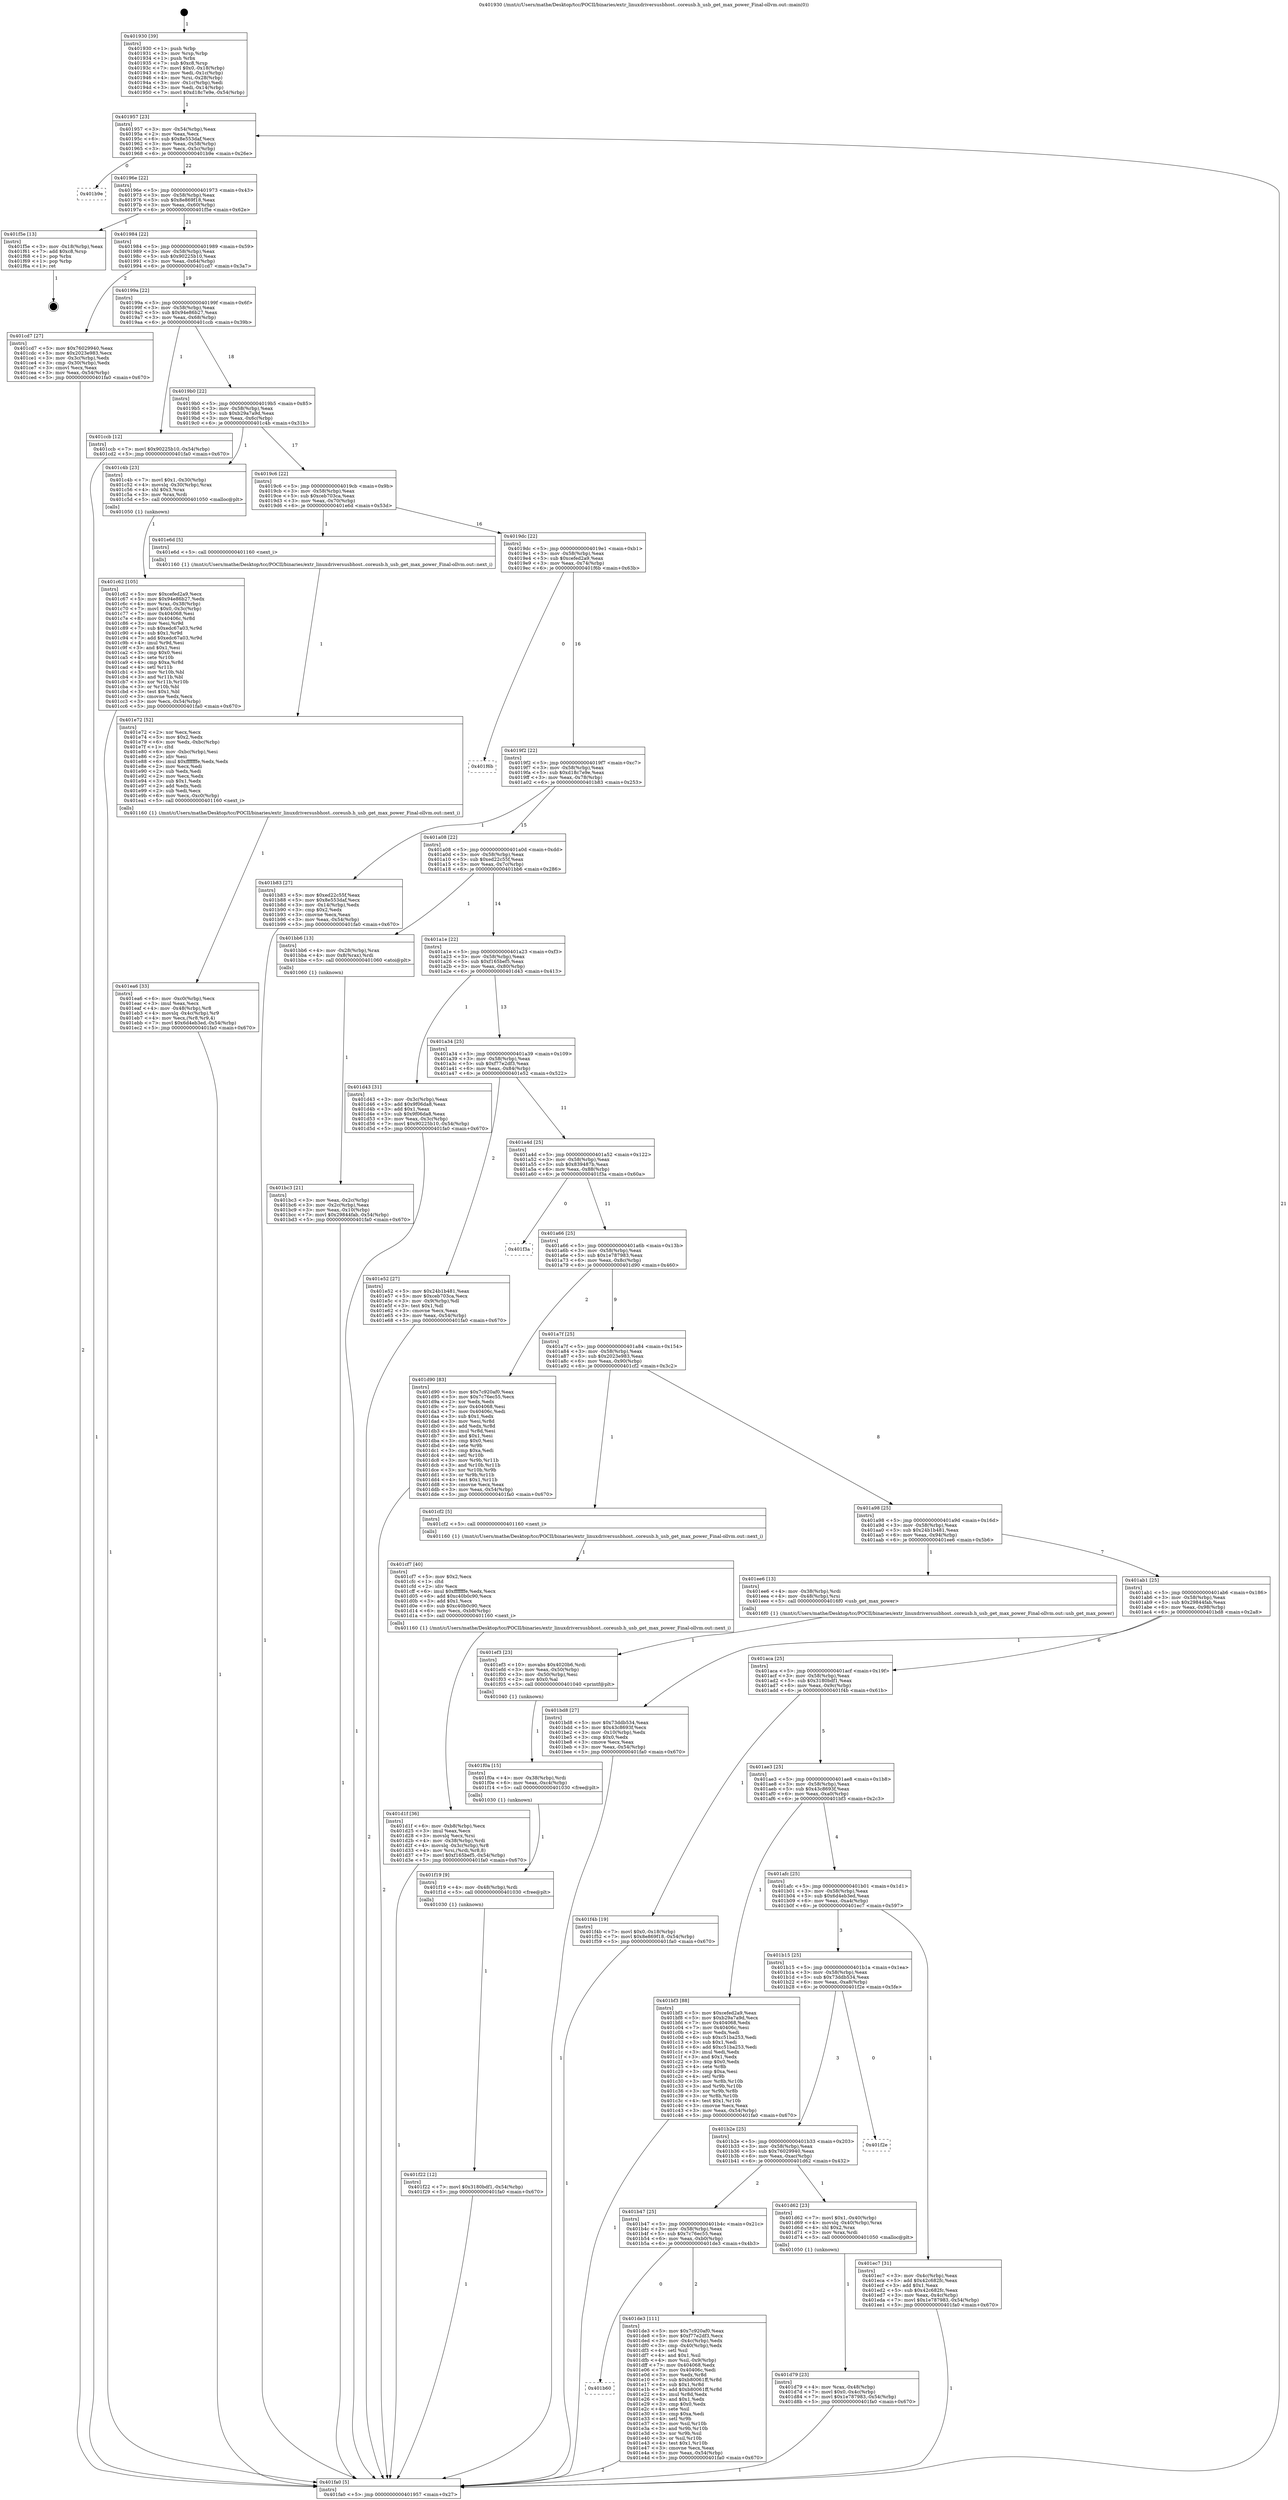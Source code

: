 digraph "0x401930" {
  label = "0x401930 (/mnt/c/Users/mathe/Desktop/tcc/POCII/binaries/extr_linuxdriversusbhost..coreusb.h_usb_get_max_power_Final-ollvm.out::main(0))"
  labelloc = "t"
  node[shape=record]

  Entry [label="",width=0.3,height=0.3,shape=circle,fillcolor=black,style=filled]
  "0x401957" [label="{
     0x401957 [23]\l
     | [instrs]\l
     &nbsp;&nbsp;0x401957 \<+3\>: mov -0x54(%rbp),%eax\l
     &nbsp;&nbsp;0x40195a \<+2\>: mov %eax,%ecx\l
     &nbsp;&nbsp;0x40195c \<+6\>: sub $0x8e553daf,%ecx\l
     &nbsp;&nbsp;0x401962 \<+3\>: mov %eax,-0x58(%rbp)\l
     &nbsp;&nbsp;0x401965 \<+3\>: mov %ecx,-0x5c(%rbp)\l
     &nbsp;&nbsp;0x401968 \<+6\>: je 0000000000401b9e \<main+0x26e\>\l
  }"]
  "0x401b9e" [label="{
     0x401b9e\l
  }", style=dashed]
  "0x40196e" [label="{
     0x40196e [22]\l
     | [instrs]\l
     &nbsp;&nbsp;0x40196e \<+5\>: jmp 0000000000401973 \<main+0x43\>\l
     &nbsp;&nbsp;0x401973 \<+3\>: mov -0x58(%rbp),%eax\l
     &nbsp;&nbsp;0x401976 \<+5\>: sub $0x8e869f18,%eax\l
     &nbsp;&nbsp;0x40197b \<+3\>: mov %eax,-0x60(%rbp)\l
     &nbsp;&nbsp;0x40197e \<+6\>: je 0000000000401f5e \<main+0x62e\>\l
  }"]
  Exit [label="",width=0.3,height=0.3,shape=circle,fillcolor=black,style=filled,peripheries=2]
  "0x401f5e" [label="{
     0x401f5e [13]\l
     | [instrs]\l
     &nbsp;&nbsp;0x401f5e \<+3\>: mov -0x18(%rbp),%eax\l
     &nbsp;&nbsp;0x401f61 \<+7\>: add $0xc8,%rsp\l
     &nbsp;&nbsp;0x401f68 \<+1\>: pop %rbx\l
     &nbsp;&nbsp;0x401f69 \<+1\>: pop %rbp\l
     &nbsp;&nbsp;0x401f6a \<+1\>: ret\l
  }"]
  "0x401984" [label="{
     0x401984 [22]\l
     | [instrs]\l
     &nbsp;&nbsp;0x401984 \<+5\>: jmp 0000000000401989 \<main+0x59\>\l
     &nbsp;&nbsp;0x401989 \<+3\>: mov -0x58(%rbp),%eax\l
     &nbsp;&nbsp;0x40198c \<+5\>: sub $0x90225b10,%eax\l
     &nbsp;&nbsp;0x401991 \<+3\>: mov %eax,-0x64(%rbp)\l
     &nbsp;&nbsp;0x401994 \<+6\>: je 0000000000401cd7 \<main+0x3a7\>\l
  }"]
  "0x401f22" [label="{
     0x401f22 [12]\l
     | [instrs]\l
     &nbsp;&nbsp;0x401f22 \<+7\>: movl $0x3180bdf1,-0x54(%rbp)\l
     &nbsp;&nbsp;0x401f29 \<+5\>: jmp 0000000000401fa0 \<main+0x670\>\l
  }"]
  "0x401cd7" [label="{
     0x401cd7 [27]\l
     | [instrs]\l
     &nbsp;&nbsp;0x401cd7 \<+5\>: mov $0x76029940,%eax\l
     &nbsp;&nbsp;0x401cdc \<+5\>: mov $0x2023e983,%ecx\l
     &nbsp;&nbsp;0x401ce1 \<+3\>: mov -0x3c(%rbp),%edx\l
     &nbsp;&nbsp;0x401ce4 \<+3\>: cmp -0x30(%rbp),%edx\l
     &nbsp;&nbsp;0x401ce7 \<+3\>: cmovl %ecx,%eax\l
     &nbsp;&nbsp;0x401cea \<+3\>: mov %eax,-0x54(%rbp)\l
     &nbsp;&nbsp;0x401ced \<+5\>: jmp 0000000000401fa0 \<main+0x670\>\l
  }"]
  "0x40199a" [label="{
     0x40199a [22]\l
     | [instrs]\l
     &nbsp;&nbsp;0x40199a \<+5\>: jmp 000000000040199f \<main+0x6f\>\l
     &nbsp;&nbsp;0x40199f \<+3\>: mov -0x58(%rbp),%eax\l
     &nbsp;&nbsp;0x4019a2 \<+5\>: sub $0x94e86b27,%eax\l
     &nbsp;&nbsp;0x4019a7 \<+3\>: mov %eax,-0x68(%rbp)\l
     &nbsp;&nbsp;0x4019aa \<+6\>: je 0000000000401ccb \<main+0x39b\>\l
  }"]
  "0x401f19" [label="{
     0x401f19 [9]\l
     | [instrs]\l
     &nbsp;&nbsp;0x401f19 \<+4\>: mov -0x48(%rbp),%rdi\l
     &nbsp;&nbsp;0x401f1d \<+5\>: call 0000000000401030 \<free@plt\>\l
     | [calls]\l
     &nbsp;&nbsp;0x401030 \{1\} (unknown)\l
  }"]
  "0x401ccb" [label="{
     0x401ccb [12]\l
     | [instrs]\l
     &nbsp;&nbsp;0x401ccb \<+7\>: movl $0x90225b10,-0x54(%rbp)\l
     &nbsp;&nbsp;0x401cd2 \<+5\>: jmp 0000000000401fa0 \<main+0x670\>\l
  }"]
  "0x4019b0" [label="{
     0x4019b0 [22]\l
     | [instrs]\l
     &nbsp;&nbsp;0x4019b0 \<+5\>: jmp 00000000004019b5 \<main+0x85\>\l
     &nbsp;&nbsp;0x4019b5 \<+3\>: mov -0x58(%rbp),%eax\l
     &nbsp;&nbsp;0x4019b8 \<+5\>: sub $0xb29a7a9d,%eax\l
     &nbsp;&nbsp;0x4019bd \<+3\>: mov %eax,-0x6c(%rbp)\l
     &nbsp;&nbsp;0x4019c0 \<+6\>: je 0000000000401c4b \<main+0x31b\>\l
  }"]
  "0x401f0a" [label="{
     0x401f0a [15]\l
     | [instrs]\l
     &nbsp;&nbsp;0x401f0a \<+4\>: mov -0x38(%rbp),%rdi\l
     &nbsp;&nbsp;0x401f0e \<+6\>: mov %eax,-0xc4(%rbp)\l
     &nbsp;&nbsp;0x401f14 \<+5\>: call 0000000000401030 \<free@plt\>\l
     | [calls]\l
     &nbsp;&nbsp;0x401030 \{1\} (unknown)\l
  }"]
  "0x401c4b" [label="{
     0x401c4b [23]\l
     | [instrs]\l
     &nbsp;&nbsp;0x401c4b \<+7\>: movl $0x1,-0x30(%rbp)\l
     &nbsp;&nbsp;0x401c52 \<+4\>: movslq -0x30(%rbp),%rax\l
     &nbsp;&nbsp;0x401c56 \<+4\>: shl $0x3,%rax\l
     &nbsp;&nbsp;0x401c5a \<+3\>: mov %rax,%rdi\l
     &nbsp;&nbsp;0x401c5d \<+5\>: call 0000000000401050 \<malloc@plt\>\l
     | [calls]\l
     &nbsp;&nbsp;0x401050 \{1\} (unknown)\l
  }"]
  "0x4019c6" [label="{
     0x4019c6 [22]\l
     | [instrs]\l
     &nbsp;&nbsp;0x4019c6 \<+5\>: jmp 00000000004019cb \<main+0x9b\>\l
     &nbsp;&nbsp;0x4019cb \<+3\>: mov -0x58(%rbp),%eax\l
     &nbsp;&nbsp;0x4019ce \<+5\>: sub $0xceb703ca,%eax\l
     &nbsp;&nbsp;0x4019d3 \<+3\>: mov %eax,-0x70(%rbp)\l
     &nbsp;&nbsp;0x4019d6 \<+6\>: je 0000000000401e6d \<main+0x53d\>\l
  }"]
  "0x401ef3" [label="{
     0x401ef3 [23]\l
     | [instrs]\l
     &nbsp;&nbsp;0x401ef3 \<+10\>: movabs $0x4020b6,%rdi\l
     &nbsp;&nbsp;0x401efd \<+3\>: mov %eax,-0x50(%rbp)\l
     &nbsp;&nbsp;0x401f00 \<+3\>: mov -0x50(%rbp),%esi\l
     &nbsp;&nbsp;0x401f03 \<+2\>: mov $0x0,%al\l
     &nbsp;&nbsp;0x401f05 \<+5\>: call 0000000000401040 \<printf@plt\>\l
     | [calls]\l
     &nbsp;&nbsp;0x401040 \{1\} (unknown)\l
  }"]
  "0x401e6d" [label="{
     0x401e6d [5]\l
     | [instrs]\l
     &nbsp;&nbsp;0x401e6d \<+5\>: call 0000000000401160 \<next_i\>\l
     | [calls]\l
     &nbsp;&nbsp;0x401160 \{1\} (/mnt/c/Users/mathe/Desktop/tcc/POCII/binaries/extr_linuxdriversusbhost..coreusb.h_usb_get_max_power_Final-ollvm.out::next_i)\l
  }"]
  "0x4019dc" [label="{
     0x4019dc [22]\l
     | [instrs]\l
     &nbsp;&nbsp;0x4019dc \<+5\>: jmp 00000000004019e1 \<main+0xb1\>\l
     &nbsp;&nbsp;0x4019e1 \<+3\>: mov -0x58(%rbp),%eax\l
     &nbsp;&nbsp;0x4019e4 \<+5\>: sub $0xcefed2a9,%eax\l
     &nbsp;&nbsp;0x4019e9 \<+3\>: mov %eax,-0x74(%rbp)\l
     &nbsp;&nbsp;0x4019ec \<+6\>: je 0000000000401f6b \<main+0x63b\>\l
  }"]
  "0x401ea6" [label="{
     0x401ea6 [33]\l
     | [instrs]\l
     &nbsp;&nbsp;0x401ea6 \<+6\>: mov -0xc0(%rbp),%ecx\l
     &nbsp;&nbsp;0x401eac \<+3\>: imul %eax,%ecx\l
     &nbsp;&nbsp;0x401eaf \<+4\>: mov -0x48(%rbp),%r8\l
     &nbsp;&nbsp;0x401eb3 \<+4\>: movslq -0x4c(%rbp),%r9\l
     &nbsp;&nbsp;0x401eb7 \<+4\>: mov %ecx,(%r8,%r9,4)\l
     &nbsp;&nbsp;0x401ebb \<+7\>: movl $0x6d4eb3ed,-0x54(%rbp)\l
     &nbsp;&nbsp;0x401ec2 \<+5\>: jmp 0000000000401fa0 \<main+0x670\>\l
  }"]
  "0x401f6b" [label="{
     0x401f6b\l
  }", style=dashed]
  "0x4019f2" [label="{
     0x4019f2 [22]\l
     | [instrs]\l
     &nbsp;&nbsp;0x4019f2 \<+5\>: jmp 00000000004019f7 \<main+0xc7\>\l
     &nbsp;&nbsp;0x4019f7 \<+3\>: mov -0x58(%rbp),%eax\l
     &nbsp;&nbsp;0x4019fa \<+5\>: sub $0xd18c7e9e,%eax\l
     &nbsp;&nbsp;0x4019ff \<+3\>: mov %eax,-0x78(%rbp)\l
     &nbsp;&nbsp;0x401a02 \<+6\>: je 0000000000401b83 \<main+0x253\>\l
  }"]
  "0x401e72" [label="{
     0x401e72 [52]\l
     | [instrs]\l
     &nbsp;&nbsp;0x401e72 \<+2\>: xor %ecx,%ecx\l
     &nbsp;&nbsp;0x401e74 \<+5\>: mov $0x2,%edx\l
     &nbsp;&nbsp;0x401e79 \<+6\>: mov %edx,-0xbc(%rbp)\l
     &nbsp;&nbsp;0x401e7f \<+1\>: cltd\l
     &nbsp;&nbsp;0x401e80 \<+6\>: mov -0xbc(%rbp),%esi\l
     &nbsp;&nbsp;0x401e86 \<+2\>: idiv %esi\l
     &nbsp;&nbsp;0x401e88 \<+6\>: imul $0xfffffffe,%edx,%edx\l
     &nbsp;&nbsp;0x401e8e \<+2\>: mov %ecx,%edi\l
     &nbsp;&nbsp;0x401e90 \<+2\>: sub %edx,%edi\l
     &nbsp;&nbsp;0x401e92 \<+2\>: mov %ecx,%edx\l
     &nbsp;&nbsp;0x401e94 \<+3\>: sub $0x1,%edx\l
     &nbsp;&nbsp;0x401e97 \<+2\>: add %edx,%edi\l
     &nbsp;&nbsp;0x401e99 \<+2\>: sub %edi,%ecx\l
     &nbsp;&nbsp;0x401e9b \<+6\>: mov %ecx,-0xc0(%rbp)\l
     &nbsp;&nbsp;0x401ea1 \<+5\>: call 0000000000401160 \<next_i\>\l
     | [calls]\l
     &nbsp;&nbsp;0x401160 \{1\} (/mnt/c/Users/mathe/Desktop/tcc/POCII/binaries/extr_linuxdriversusbhost..coreusb.h_usb_get_max_power_Final-ollvm.out::next_i)\l
  }"]
  "0x401b83" [label="{
     0x401b83 [27]\l
     | [instrs]\l
     &nbsp;&nbsp;0x401b83 \<+5\>: mov $0xed22c55f,%eax\l
     &nbsp;&nbsp;0x401b88 \<+5\>: mov $0x8e553daf,%ecx\l
     &nbsp;&nbsp;0x401b8d \<+3\>: mov -0x14(%rbp),%edx\l
     &nbsp;&nbsp;0x401b90 \<+3\>: cmp $0x2,%edx\l
     &nbsp;&nbsp;0x401b93 \<+3\>: cmovne %ecx,%eax\l
     &nbsp;&nbsp;0x401b96 \<+3\>: mov %eax,-0x54(%rbp)\l
     &nbsp;&nbsp;0x401b99 \<+5\>: jmp 0000000000401fa0 \<main+0x670\>\l
  }"]
  "0x401a08" [label="{
     0x401a08 [22]\l
     | [instrs]\l
     &nbsp;&nbsp;0x401a08 \<+5\>: jmp 0000000000401a0d \<main+0xdd\>\l
     &nbsp;&nbsp;0x401a0d \<+3\>: mov -0x58(%rbp),%eax\l
     &nbsp;&nbsp;0x401a10 \<+5\>: sub $0xed22c55f,%eax\l
     &nbsp;&nbsp;0x401a15 \<+3\>: mov %eax,-0x7c(%rbp)\l
     &nbsp;&nbsp;0x401a18 \<+6\>: je 0000000000401bb6 \<main+0x286\>\l
  }"]
  "0x401fa0" [label="{
     0x401fa0 [5]\l
     | [instrs]\l
     &nbsp;&nbsp;0x401fa0 \<+5\>: jmp 0000000000401957 \<main+0x27\>\l
  }"]
  "0x401930" [label="{
     0x401930 [39]\l
     | [instrs]\l
     &nbsp;&nbsp;0x401930 \<+1\>: push %rbp\l
     &nbsp;&nbsp;0x401931 \<+3\>: mov %rsp,%rbp\l
     &nbsp;&nbsp;0x401934 \<+1\>: push %rbx\l
     &nbsp;&nbsp;0x401935 \<+7\>: sub $0xc8,%rsp\l
     &nbsp;&nbsp;0x40193c \<+7\>: movl $0x0,-0x18(%rbp)\l
     &nbsp;&nbsp;0x401943 \<+3\>: mov %edi,-0x1c(%rbp)\l
     &nbsp;&nbsp;0x401946 \<+4\>: mov %rsi,-0x28(%rbp)\l
     &nbsp;&nbsp;0x40194a \<+3\>: mov -0x1c(%rbp),%edi\l
     &nbsp;&nbsp;0x40194d \<+3\>: mov %edi,-0x14(%rbp)\l
     &nbsp;&nbsp;0x401950 \<+7\>: movl $0xd18c7e9e,-0x54(%rbp)\l
  }"]
  "0x401b60" [label="{
     0x401b60\l
  }", style=dashed]
  "0x401bb6" [label="{
     0x401bb6 [13]\l
     | [instrs]\l
     &nbsp;&nbsp;0x401bb6 \<+4\>: mov -0x28(%rbp),%rax\l
     &nbsp;&nbsp;0x401bba \<+4\>: mov 0x8(%rax),%rdi\l
     &nbsp;&nbsp;0x401bbe \<+5\>: call 0000000000401060 \<atoi@plt\>\l
     | [calls]\l
     &nbsp;&nbsp;0x401060 \{1\} (unknown)\l
  }"]
  "0x401a1e" [label="{
     0x401a1e [22]\l
     | [instrs]\l
     &nbsp;&nbsp;0x401a1e \<+5\>: jmp 0000000000401a23 \<main+0xf3\>\l
     &nbsp;&nbsp;0x401a23 \<+3\>: mov -0x58(%rbp),%eax\l
     &nbsp;&nbsp;0x401a26 \<+5\>: sub $0xf165bef5,%eax\l
     &nbsp;&nbsp;0x401a2b \<+3\>: mov %eax,-0x80(%rbp)\l
     &nbsp;&nbsp;0x401a2e \<+6\>: je 0000000000401d43 \<main+0x413\>\l
  }"]
  "0x401bc3" [label="{
     0x401bc3 [21]\l
     | [instrs]\l
     &nbsp;&nbsp;0x401bc3 \<+3\>: mov %eax,-0x2c(%rbp)\l
     &nbsp;&nbsp;0x401bc6 \<+3\>: mov -0x2c(%rbp),%eax\l
     &nbsp;&nbsp;0x401bc9 \<+3\>: mov %eax,-0x10(%rbp)\l
     &nbsp;&nbsp;0x401bcc \<+7\>: movl $0x29844fab,-0x54(%rbp)\l
     &nbsp;&nbsp;0x401bd3 \<+5\>: jmp 0000000000401fa0 \<main+0x670\>\l
  }"]
  "0x401de3" [label="{
     0x401de3 [111]\l
     | [instrs]\l
     &nbsp;&nbsp;0x401de3 \<+5\>: mov $0x7c920af0,%eax\l
     &nbsp;&nbsp;0x401de8 \<+5\>: mov $0xf77e2df3,%ecx\l
     &nbsp;&nbsp;0x401ded \<+3\>: mov -0x4c(%rbp),%edx\l
     &nbsp;&nbsp;0x401df0 \<+3\>: cmp -0x40(%rbp),%edx\l
     &nbsp;&nbsp;0x401df3 \<+4\>: setl %sil\l
     &nbsp;&nbsp;0x401df7 \<+4\>: and $0x1,%sil\l
     &nbsp;&nbsp;0x401dfb \<+4\>: mov %sil,-0x9(%rbp)\l
     &nbsp;&nbsp;0x401dff \<+7\>: mov 0x404068,%edx\l
     &nbsp;&nbsp;0x401e06 \<+7\>: mov 0x40406c,%edi\l
     &nbsp;&nbsp;0x401e0d \<+3\>: mov %edx,%r8d\l
     &nbsp;&nbsp;0x401e10 \<+7\>: sub $0xb80061ff,%r8d\l
     &nbsp;&nbsp;0x401e17 \<+4\>: sub $0x1,%r8d\l
     &nbsp;&nbsp;0x401e1b \<+7\>: add $0xb80061ff,%r8d\l
     &nbsp;&nbsp;0x401e22 \<+4\>: imul %r8d,%edx\l
     &nbsp;&nbsp;0x401e26 \<+3\>: and $0x1,%edx\l
     &nbsp;&nbsp;0x401e29 \<+3\>: cmp $0x0,%edx\l
     &nbsp;&nbsp;0x401e2c \<+4\>: sete %sil\l
     &nbsp;&nbsp;0x401e30 \<+3\>: cmp $0xa,%edi\l
     &nbsp;&nbsp;0x401e33 \<+4\>: setl %r9b\l
     &nbsp;&nbsp;0x401e37 \<+3\>: mov %sil,%r10b\l
     &nbsp;&nbsp;0x401e3a \<+3\>: and %r9b,%r10b\l
     &nbsp;&nbsp;0x401e3d \<+3\>: xor %r9b,%sil\l
     &nbsp;&nbsp;0x401e40 \<+3\>: or %sil,%r10b\l
     &nbsp;&nbsp;0x401e43 \<+4\>: test $0x1,%r10b\l
     &nbsp;&nbsp;0x401e47 \<+3\>: cmovne %ecx,%eax\l
     &nbsp;&nbsp;0x401e4a \<+3\>: mov %eax,-0x54(%rbp)\l
     &nbsp;&nbsp;0x401e4d \<+5\>: jmp 0000000000401fa0 \<main+0x670\>\l
  }"]
  "0x401d43" [label="{
     0x401d43 [31]\l
     | [instrs]\l
     &nbsp;&nbsp;0x401d43 \<+3\>: mov -0x3c(%rbp),%eax\l
     &nbsp;&nbsp;0x401d46 \<+5\>: add $0x9f06da8,%eax\l
     &nbsp;&nbsp;0x401d4b \<+3\>: add $0x1,%eax\l
     &nbsp;&nbsp;0x401d4e \<+5\>: sub $0x9f06da8,%eax\l
     &nbsp;&nbsp;0x401d53 \<+3\>: mov %eax,-0x3c(%rbp)\l
     &nbsp;&nbsp;0x401d56 \<+7\>: movl $0x90225b10,-0x54(%rbp)\l
     &nbsp;&nbsp;0x401d5d \<+5\>: jmp 0000000000401fa0 \<main+0x670\>\l
  }"]
  "0x401a34" [label="{
     0x401a34 [25]\l
     | [instrs]\l
     &nbsp;&nbsp;0x401a34 \<+5\>: jmp 0000000000401a39 \<main+0x109\>\l
     &nbsp;&nbsp;0x401a39 \<+3\>: mov -0x58(%rbp),%eax\l
     &nbsp;&nbsp;0x401a3c \<+5\>: sub $0xf77e2df3,%eax\l
     &nbsp;&nbsp;0x401a41 \<+6\>: mov %eax,-0x84(%rbp)\l
     &nbsp;&nbsp;0x401a47 \<+6\>: je 0000000000401e52 \<main+0x522\>\l
  }"]
  "0x401d79" [label="{
     0x401d79 [23]\l
     | [instrs]\l
     &nbsp;&nbsp;0x401d79 \<+4\>: mov %rax,-0x48(%rbp)\l
     &nbsp;&nbsp;0x401d7d \<+7\>: movl $0x0,-0x4c(%rbp)\l
     &nbsp;&nbsp;0x401d84 \<+7\>: movl $0x1e787983,-0x54(%rbp)\l
     &nbsp;&nbsp;0x401d8b \<+5\>: jmp 0000000000401fa0 \<main+0x670\>\l
  }"]
  "0x401e52" [label="{
     0x401e52 [27]\l
     | [instrs]\l
     &nbsp;&nbsp;0x401e52 \<+5\>: mov $0x24b1b481,%eax\l
     &nbsp;&nbsp;0x401e57 \<+5\>: mov $0xceb703ca,%ecx\l
     &nbsp;&nbsp;0x401e5c \<+3\>: mov -0x9(%rbp),%dl\l
     &nbsp;&nbsp;0x401e5f \<+3\>: test $0x1,%dl\l
     &nbsp;&nbsp;0x401e62 \<+3\>: cmovne %ecx,%eax\l
     &nbsp;&nbsp;0x401e65 \<+3\>: mov %eax,-0x54(%rbp)\l
     &nbsp;&nbsp;0x401e68 \<+5\>: jmp 0000000000401fa0 \<main+0x670\>\l
  }"]
  "0x401a4d" [label="{
     0x401a4d [25]\l
     | [instrs]\l
     &nbsp;&nbsp;0x401a4d \<+5\>: jmp 0000000000401a52 \<main+0x122\>\l
     &nbsp;&nbsp;0x401a52 \<+3\>: mov -0x58(%rbp),%eax\l
     &nbsp;&nbsp;0x401a55 \<+5\>: sub $0x839487b,%eax\l
     &nbsp;&nbsp;0x401a5a \<+6\>: mov %eax,-0x88(%rbp)\l
     &nbsp;&nbsp;0x401a60 \<+6\>: je 0000000000401f3a \<main+0x60a\>\l
  }"]
  "0x401b47" [label="{
     0x401b47 [25]\l
     | [instrs]\l
     &nbsp;&nbsp;0x401b47 \<+5\>: jmp 0000000000401b4c \<main+0x21c\>\l
     &nbsp;&nbsp;0x401b4c \<+3\>: mov -0x58(%rbp),%eax\l
     &nbsp;&nbsp;0x401b4f \<+5\>: sub $0x7c76ec55,%eax\l
     &nbsp;&nbsp;0x401b54 \<+6\>: mov %eax,-0xb0(%rbp)\l
     &nbsp;&nbsp;0x401b5a \<+6\>: je 0000000000401de3 \<main+0x4b3\>\l
  }"]
  "0x401f3a" [label="{
     0x401f3a\l
  }", style=dashed]
  "0x401a66" [label="{
     0x401a66 [25]\l
     | [instrs]\l
     &nbsp;&nbsp;0x401a66 \<+5\>: jmp 0000000000401a6b \<main+0x13b\>\l
     &nbsp;&nbsp;0x401a6b \<+3\>: mov -0x58(%rbp),%eax\l
     &nbsp;&nbsp;0x401a6e \<+5\>: sub $0x1e787983,%eax\l
     &nbsp;&nbsp;0x401a73 \<+6\>: mov %eax,-0x8c(%rbp)\l
     &nbsp;&nbsp;0x401a79 \<+6\>: je 0000000000401d90 \<main+0x460\>\l
  }"]
  "0x401d62" [label="{
     0x401d62 [23]\l
     | [instrs]\l
     &nbsp;&nbsp;0x401d62 \<+7\>: movl $0x1,-0x40(%rbp)\l
     &nbsp;&nbsp;0x401d69 \<+4\>: movslq -0x40(%rbp),%rax\l
     &nbsp;&nbsp;0x401d6d \<+4\>: shl $0x2,%rax\l
     &nbsp;&nbsp;0x401d71 \<+3\>: mov %rax,%rdi\l
     &nbsp;&nbsp;0x401d74 \<+5\>: call 0000000000401050 \<malloc@plt\>\l
     | [calls]\l
     &nbsp;&nbsp;0x401050 \{1\} (unknown)\l
  }"]
  "0x401d90" [label="{
     0x401d90 [83]\l
     | [instrs]\l
     &nbsp;&nbsp;0x401d90 \<+5\>: mov $0x7c920af0,%eax\l
     &nbsp;&nbsp;0x401d95 \<+5\>: mov $0x7c76ec55,%ecx\l
     &nbsp;&nbsp;0x401d9a \<+2\>: xor %edx,%edx\l
     &nbsp;&nbsp;0x401d9c \<+7\>: mov 0x404068,%esi\l
     &nbsp;&nbsp;0x401da3 \<+7\>: mov 0x40406c,%edi\l
     &nbsp;&nbsp;0x401daa \<+3\>: sub $0x1,%edx\l
     &nbsp;&nbsp;0x401dad \<+3\>: mov %esi,%r8d\l
     &nbsp;&nbsp;0x401db0 \<+3\>: add %edx,%r8d\l
     &nbsp;&nbsp;0x401db3 \<+4\>: imul %r8d,%esi\l
     &nbsp;&nbsp;0x401db7 \<+3\>: and $0x1,%esi\l
     &nbsp;&nbsp;0x401dba \<+3\>: cmp $0x0,%esi\l
     &nbsp;&nbsp;0x401dbd \<+4\>: sete %r9b\l
     &nbsp;&nbsp;0x401dc1 \<+3\>: cmp $0xa,%edi\l
     &nbsp;&nbsp;0x401dc4 \<+4\>: setl %r10b\l
     &nbsp;&nbsp;0x401dc8 \<+3\>: mov %r9b,%r11b\l
     &nbsp;&nbsp;0x401dcb \<+3\>: and %r10b,%r11b\l
     &nbsp;&nbsp;0x401dce \<+3\>: xor %r10b,%r9b\l
     &nbsp;&nbsp;0x401dd1 \<+3\>: or %r9b,%r11b\l
     &nbsp;&nbsp;0x401dd4 \<+4\>: test $0x1,%r11b\l
     &nbsp;&nbsp;0x401dd8 \<+3\>: cmovne %ecx,%eax\l
     &nbsp;&nbsp;0x401ddb \<+3\>: mov %eax,-0x54(%rbp)\l
     &nbsp;&nbsp;0x401dde \<+5\>: jmp 0000000000401fa0 \<main+0x670\>\l
  }"]
  "0x401a7f" [label="{
     0x401a7f [25]\l
     | [instrs]\l
     &nbsp;&nbsp;0x401a7f \<+5\>: jmp 0000000000401a84 \<main+0x154\>\l
     &nbsp;&nbsp;0x401a84 \<+3\>: mov -0x58(%rbp),%eax\l
     &nbsp;&nbsp;0x401a87 \<+5\>: sub $0x2023e983,%eax\l
     &nbsp;&nbsp;0x401a8c \<+6\>: mov %eax,-0x90(%rbp)\l
     &nbsp;&nbsp;0x401a92 \<+6\>: je 0000000000401cf2 \<main+0x3c2\>\l
  }"]
  "0x401b2e" [label="{
     0x401b2e [25]\l
     | [instrs]\l
     &nbsp;&nbsp;0x401b2e \<+5\>: jmp 0000000000401b33 \<main+0x203\>\l
     &nbsp;&nbsp;0x401b33 \<+3\>: mov -0x58(%rbp),%eax\l
     &nbsp;&nbsp;0x401b36 \<+5\>: sub $0x76029940,%eax\l
     &nbsp;&nbsp;0x401b3b \<+6\>: mov %eax,-0xac(%rbp)\l
     &nbsp;&nbsp;0x401b41 \<+6\>: je 0000000000401d62 \<main+0x432\>\l
  }"]
  "0x401cf2" [label="{
     0x401cf2 [5]\l
     | [instrs]\l
     &nbsp;&nbsp;0x401cf2 \<+5\>: call 0000000000401160 \<next_i\>\l
     | [calls]\l
     &nbsp;&nbsp;0x401160 \{1\} (/mnt/c/Users/mathe/Desktop/tcc/POCII/binaries/extr_linuxdriversusbhost..coreusb.h_usb_get_max_power_Final-ollvm.out::next_i)\l
  }"]
  "0x401a98" [label="{
     0x401a98 [25]\l
     | [instrs]\l
     &nbsp;&nbsp;0x401a98 \<+5\>: jmp 0000000000401a9d \<main+0x16d\>\l
     &nbsp;&nbsp;0x401a9d \<+3\>: mov -0x58(%rbp),%eax\l
     &nbsp;&nbsp;0x401aa0 \<+5\>: sub $0x24b1b481,%eax\l
     &nbsp;&nbsp;0x401aa5 \<+6\>: mov %eax,-0x94(%rbp)\l
     &nbsp;&nbsp;0x401aab \<+6\>: je 0000000000401ee6 \<main+0x5b6\>\l
  }"]
  "0x401f2e" [label="{
     0x401f2e\l
  }", style=dashed]
  "0x401ee6" [label="{
     0x401ee6 [13]\l
     | [instrs]\l
     &nbsp;&nbsp;0x401ee6 \<+4\>: mov -0x38(%rbp),%rdi\l
     &nbsp;&nbsp;0x401eea \<+4\>: mov -0x48(%rbp),%rsi\l
     &nbsp;&nbsp;0x401eee \<+5\>: call 00000000004016f0 \<usb_get_max_power\>\l
     | [calls]\l
     &nbsp;&nbsp;0x4016f0 \{1\} (/mnt/c/Users/mathe/Desktop/tcc/POCII/binaries/extr_linuxdriversusbhost..coreusb.h_usb_get_max_power_Final-ollvm.out::usb_get_max_power)\l
  }"]
  "0x401ab1" [label="{
     0x401ab1 [25]\l
     | [instrs]\l
     &nbsp;&nbsp;0x401ab1 \<+5\>: jmp 0000000000401ab6 \<main+0x186\>\l
     &nbsp;&nbsp;0x401ab6 \<+3\>: mov -0x58(%rbp),%eax\l
     &nbsp;&nbsp;0x401ab9 \<+5\>: sub $0x29844fab,%eax\l
     &nbsp;&nbsp;0x401abe \<+6\>: mov %eax,-0x98(%rbp)\l
     &nbsp;&nbsp;0x401ac4 \<+6\>: je 0000000000401bd8 \<main+0x2a8\>\l
  }"]
  "0x401b15" [label="{
     0x401b15 [25]\l
     | [instrs]\l
     &nbsp;&nbsp;0x401b15 \<+5\>: jmp 0000000000401b1a \<main+0x1ea\>\l
     &nbsp;&nbsp;0x401b1a \<+3\>: mov -0x58(%rbp),%eax\l
     &nbsp;&nbsp;0x401b1d \<+5\>: sub $0x73ddb534,%eax\l
     &nbsp;&nbsp;0x401b22 \<+6\>: mov %eax,-0xa8(%rbp)\l
     &nbsp;&nbsp;0x401b28 \<+6\>: je 0000000000401f2e \<main+0x5fe\>\l
  }"]
  "0x401bd8" [label="{
     0x401bd8 [27]\l
     | [instrs]\l
     &nbsp;&nbsp;0x401bd8 \<+5\>: mov $0x73ddb534,%eax\l
     &nbsp;&nbsp;0x401bdd \<+5\>: mov $0x43c8693f,%ecx\l
     &nbsp;&nbsp;0x401be2 \<+3\>: mov -0x10(%rbp),%edx\l
     &nbsp;&nbsp;0x401be5 \<+3\>: cmp $0x0,%edx\l
     &nbsp;&nbsp;0x401be8 \<+3\>: cmove %ecx,%eax\l
     &nbsp;&nbsp;0x401beb \<+3\>: mov %eax,-0x54(%rbp)\l
     &nbsp;&nbsp;0x401bee \<+5\>: jmp 0000000000401fa0 \<main+0x670\>\l
  }"]
  "0x401aca" [label="{
     0x401aca [25]\l
     | [instrs]\l
     &nbsp;&nbsp;0x401aca \<+5\>: jmp 0000000000401acf \<main+0x19f\>\l
     &nbsp;&nbsp;0x401acf \<+3\>: mov -0x58(%rbp),%eax\l
     &nbsp;&nbsp;0x401ad2 \<+5\>: sub $0x3180bdf1,%eax\l
     &nbsp;&nbsp;0x401ad7 \<+6\>: mov %eax,-0x9c(%rbp)\l
     &nbsp;&nbsp;0x401add \<+6\>: je 0000000000401f4b \<main+0x61b\>\l
  }"]
  "0x401ec7" [label="{
     0x401ec7 [31]\l
     | [instrs]\l
     &nbsp;&nbsp;0x401ec7 \<+3\>: mov -0x4c(%rbp),%eax\l
     &nbsp;&nbsp;0x401eca \<+5\>: add $0x42c682fc,%eax\l
     &nbsp;&nbsp;0x401ecf \<+3\>: add $0x1,%eax\l
     &nbsp;&nbsp;0x401ed2 \<+5\>: sub $0x42c682fc,%eax\l
     &nbsp;&nbsp;0x401ed7 \<+3\>: mov %eax,-0x4c(%rbp)\l
     &nbsp;&nbsp;0x401eda \<+7\>: movl $0x1e787983,-0x54(%rbp)\l
     &nbsp;&nbsp;0x401ee1 \<+5\>: jmp 0000000000401fa0 \<main+0x670\>\l
  }"]
  "0x401f4b" [label="{
     0x401f4b [19]\l
     | [instrs]\l
     &nbsp;&nbsp;0x401f4b \<+7\>: movl $0x0,-0x18(%rbp)\l
     &nbsp;&nbsp;0x401f52 \<+7\>: movl $0x8e869f18,-0x54(%rbp)\l
     &nbsp;&nbsp;0x401f59 \<+5\>: jmp 0000000000401fa0 \<main+0x670\>\l
  }"]
  "0x401ae3" [label="{
     0x401ae3 [25]\l
     | [instrs]\l
     &nbsp;&nbsp;0x401ae3 \<+5\>: jmp 0000000000401ae8 \<main+0x1b8\>\l
     &nbsp;&nbsp;0x401ae8 \<+3\>: mov -0x58(%rbp),%eax\l
     &nbsp;&nbsp;0x401aeb \<+5\>: sub $0x43c8693f,%eax\l
     &nbsp;&nbsp;0x401af0 \<+6\>: mov %eax,-0xa0(%rbp)\l
     &nbsp;&nbsp;0x401af6 \<+6\>: je 0000000000401bf3 \<main+0x2c3\>\l
  }"]
  "0x401d1f" [label="{
     0x401d1f [36]\l
     | [instrs]\l
     &nbsp;&nbsp;0x401d1f \<+6\>: mov -0xb8(%rbp),%ecx\l
     &nbsp;&nbsp;0x401d25 \<+3\>: imul %eax,%ecx\l
     &nbsp;&nbsp;0x401d28 \<+3\>: movslq %ecx,%rsi\l
     &nbsp;&nbsp;0x401d2b \<+4\>: mov -0x38(%rbp),%rdi\l
     &nbsp;&nbsp;0x401d2f \<+4\>: movslq -0x3c(%rbp),%r8\l
     &nbsp;&nbsp;0x401d33 \<+4\>: mov %rsi,(%rdi,%r8,8)\l
     &nbsp;&nbsp;0x401d37 \<+7\>: movl $0xf165bef5,-0x54(%rbp)\l
     &nbsp;&nbsp;0x401d3e \<+5\>: jmp 0000000000401fa0 \<main+0x670\>\l
  }"]
  "0x401bf3" [label="{
     0x401bf3 [88]\l
     | [instrs]\l
     &nbsp;&nbsp;0x401bf3 \<+5\>: mov $0xcefed2a9,%eax\l
     &nbsp;&nbsp;0x401bf8 \<+5\>: mov $0xb29a7a9d,%ecx\l
     &nbsp;&nbsp;0x401bfd \<+7\>: mov 0x404068,%edx\l
     &nbsp;&nbsp;0x401c04 \<+7\>: mov 0x40406c,%esi\l
     &nbsp;&nbsp;0x401c0b \<+2\>: mov %edx,%edi\l
     &nbsp;&nbsp;0x401c0d \<+6\>: sub $0xc51ba253,%edi\l
     &nbsp;&nbsp;0x401c13 \<+3\>: sub $0x1,%edi\l
     &nbsp;&nbsp;0x401c16 \<+6\>: add $0xc51ba253,%edi\l
     &nbsp;&nbsp;0x401c1c \<+3\>: imul %edi,%edx\l
     &nbsp;&nbsp;0x401c1f \<+3\>: and $0x1,%edx\l
     &nbsp;&nbsp;0x401c22 \<+3\>: cmp $0x0,%edx\l
     &nbsp;&nbsp;0x401c25 \<+4\>: sete %r8b\l
     &nbsp;&nbsp;0x401c29 \<+3\>: cmp $0xa,%esi\l
     &nbsp;&nbsp;0x401c2c \<+4\>: setl %r9b\l
     &nbsp;&nbsp;0x401c30 \<+3\>: mov %r8b,%r10b\l
     &nbsp;&nbsp;0x401c33 \<+3\>: and %r9b,%r10b\l
     &nbsp;&nbsp;0x401c36 \<+3\>: xor %r9b,%r8b\l
     &nbsp;&nbsp;0x401c39 \<+3\>: or %r8b,%r10b\l
     &nbsp;&nbsp;0x401c3c \<+4\>: test $0x1,%r10b\l
     &nbsp;&nbsp;0x401c40 \<+3\>: cmovne %ecx,%eax\l
     &nbsp;&nbsp;0x401c43 \<+3\>: mov %eax,-0x54(%rbp)\l
     &nbsp;&nbsp;0x401c46 \<+5\>: jmp 0000000000401fa0 \<main+0x670\>\l
  }"]
  "0x401afc" [label="{
     0x401afc [25]\l
     | [instrs]\l
     &nbsp;&nbsp;0x401afc \<+5\>: jmp 0000000000401b01 \<main+0x1d1\>\l
     &nbsp;&nbsp;0x401b01 \<+3\>: mov -0x58(%rbp),%eax\l
     &nbsp;&nbsp;0x401b04 \<+5\>: sub $0x6d4eb3ed,%eax\l
     &nbsp;&nbsp;0x401b09 \<+6\>: mov %eax,-0xa4(%rbp)\l
     &nbsp;&nbsp;0x401b0f \<+6\>: je 0000000000401ec7 \<main+0x597\>\l
  }"]
  "0x401c62" [label="{
     0x401c62 [105]\l
     | [instrs]\l
     &nbsp;&nbsp;0x401c62 \<+5\>: mov $0xcefed2a9,%ecx\l
     &nbsp;&nbsp;0x401c67 \<+5\>: mov $0x94e86b27,%edx\l
     &nbsp;&nbsp;0x401c6c \<+4\>: mov %rax,-0x38(%rbp)\l
     &nbsp;&nbsp;0x401c70 \<+7\>: movl $0x0,-0x3c(%rbp)\l
     &nbsp;&nbsp;0x401c77 \<+7\>: mov 0x404068,%esi\l
     &nbsp;&nbsp;0x401c7e \<+8\>: mov 0x40406c,%r8d\l
     &nbsp;&nbsp;0x401c86 \<+3\>: mov %esi,%r9d\l
     &nbsp;&nbsp;0x401c89 \<+7\>: sub $0xedc67a03,%r9d\l
     &nbsp;&nbsp;0x401c90 \<+4\>: sub $0x1,%r9d\l
     &nbsp;&nbsp;0x401c94 \<+7\>: add $0xedc67a03,%r9d\l
     &nbsp;&nbsp;0x401c9b \<+4\>: imul %r9d,%esi\l
     &nbsp;&nbsp;0x401c9f \<+3\>: and $0x1,%esi\l
     &nbsp;&nbsp;0x401ca2 \<+3\>: cmp $0x0,%esi\l
     &nbsp;&nbsp;0x401ca5 \<+4\>: sete %r10b\l
     &nbsp;&nbsp;0x401ca9 \<+4\>: cmp $0xa,%r8d\l
     &nbsp;&nbsp;0x401cad \<+4\>: setl %r11b\l
     &nbsp;&nbsp;0x401cb1 \<+3\>: mov %r10b,%bl\l
     &nbsp;&nbsp;0x401cb4 \<+3\>: and %r11b,%bl\l
     &nbsp;&nbsp;0x401cb7 \<+3\>: xor %r11b,%r10b\l
     &nbsp;&nbsp;0x401cba \<+3\>: or %r10b,%bl\l
     &nbsp;&nbsp;0x401cbd \<+3\>: test $0x1,%bl\l
     &nbsp;&nbsp;0x401cc0 \<+3\>: cmovne %edx,%ecx\l
     &nbsp;&nbsp;0x401cc3 \<+3\>: mov %ecx,-0x54(%rbp)\l
     &nbsp;&nbsp;0x401cc6 \<+5\>: jmp 0000000000401fa0 \<main+0x670\>\l
  }"]
  "0x401cf7" [label="{
     0x401cf7 [40]\l
     | [instrs]\l
     &nbsp;&nbsp;0x401cf7 \<+5\>: mov $0x2,%ecx\l
     &nbsp;&nbsp;0x401cfc \<+1\>: cltd\l
     &nbsp;&nbsp;0x401cfd \<+2\>: idiv %ecx\l
     &nbsp;&nbsp;0x401cff \<+6\>: imul $0xfffffffe,%edx,%ecx\l
     &nbsp;&nbsp;0x401d05 \<+6\>: add $0xc40b0c90,%ecx\l
     &nbsp;&nbsp;0x401d0b \<+3\>: add $0x1,%ecx\l
     &nbsp;&nbsp;0x401d0e \<+6\>: sub $0xc40b0c90,%ecx\l
     &nbsp;&nbsp;0x401d14 \<+6\>: mov %ecx,-0xb8(%rbp)\l
     &nbsp;&nbsp;0x401d1a \<+5\>: call 0000000000401160 \<next_i\>\l
     | [calls]\l
     &nbsp;&nbsp;0x401160 \{1\} (/mnt/c/Users/mathe/Desktop/tcc/POCII/binaries/extr_linuxdriversusbhost..coreusb.h_usb_get_max_power_Final-ollvm.out::next_i)\l
  }"]
  Entry -> "0x401930" [label=" 1"]
  "0x401957" -> "0x401b9e" [label=" 0"]
  "0x401957" -> "0x40196e" [label=" 22"]
  "0x401f5e" -> Exit [label=" 1"]
  "0x40196e" -> "0x401f5e" [label=" 1"]
  "0x40196e" -> "0x401984" [label=" 21"]
  "0x401f4b" -> "0x401fa0" [label=" 1"]
  "0x401984" -> "0x401cd7" [label=" 2"]
  "0x401984" -> "0x40199a" [label=" 19"]
  "0x401f22" -> "0x401fa0" [label=" 1"]
  "0x40199a" -> "0x401ccb" [label=" 1"]
  "0x40199a" -> "0x4019b0" [label=" 18"]
  "0x401f19" -> "0x401f22" [label=" 1"]
  "0x4019b0" -> "0x401c4b" [label=" 1"]
  "0x4019b0" -> "0x4019c6" [label=" 17"]
  "0x401f0a" -> "0x401f19" [label=" 1"]
  "0x4019c6" -> "0x401e6d" [label=" 1"]
  "0x4019c6" -> "0x4019dc" [label=" 16"]
  "0x401ef3" -> "0x401f0a" [label=" 1"]
  "0x4019dc" -> "0x401f6b" [label=" 0"]
  "0x4019dc" -> "0x4019f2" [label=" 16"]
  "0x401ee6" -> "0x401ef3" [label=" 1"]
  "0x4019f2" -> "0x401b83" [label=" 1"]
  "0x4019f2" -> "0x401a08" [label=" 15"]
  "0x401b83" -> "0x401fa0" [label=" 1"]
  "0x401930" -> "0x401957" [label=" 1"]
  "0x401fa0" -> "0x401957" [label=" 21"]
  "0x401ec7" -> "0x401fa0" [label=" 1"]
  "0x401a08" -> "0x401bb6" [label=" 1"]
  "0x401a08" -> "0x401a1e" [label=" 14"]
  "0x401bb6" -> "0x401bc3" [label=" 1"]
  "0x401bc3" -> "0x401fa0" [label=" 1"]
  "0x401ea6" -> "0x401fa0" [label=" 1"]
  "0x401a1e" -> "0x401d43" [label=" 1"]
  "0x401a1e" -> "0x401a34" [label=" 13"]
  "0x401e72" -> "0x401ea6" [label=" 1"]
  "0x401a34" -> "0x401e52" [label=" 2"]
  "0x401a34" -> "0x401a4d" [label=" 11"]
  "0x401e52" -> "0x401fa0" [label=" 2"]
  "0x401a4d" -> "0x401f3a" [label=" 0"]
  "0x401a4d" -> "0x401a66" [label=" 11"]
  "0x401de3" -> "0x401fa0" [label=" 2"]
  "0x401a66" -> "0x401d90" [label=" 2"]
  "0x401a66" -> "0x401a7f" [label=" 9"]
  "0x401b47" -> "0x401b60" [label=" 0"]
  "0x401a7f" -> "0x401cf2" [label=" 1"]
  "0x401a7f" -> "0x401a98" [label=" 8"]
  "0x401e6d" -> "0x401e72" [label=" 1"]
  "0x401a98" -> "0x401ee6" [label=" 1"]
  "0x401a98" -> "0x401ab1" [label=" 7"]
  "0x401d90" -> "0x401fa0" [label=" 2"]
  "0x401ab1" -> "0x401bd8" [label=" 1"]
  "0x401ab1" -> "0x401aca" [label=" 6"]
  "0x401bd8" -> "0x401fa0" [label=" 1"]
  "0x401d62" -> "0x401d79" [label=" 1"]
  "0x401aca" -> "0x401f4b" [label=" 1"]
  "0x401aca" -> "0x401ae3" [label=" 5"]
  "0x401b2e" -> "0x401b47" [label=" 2"]
  "0x401ae3" -> "0x401bf3" [label=" 1"]
  "0x401ae3" -> "0x401afc" [label=" 4"]
  "0x401bf3" -> "0x401fa0" [label=" 1"]
  "0x401c4b" -> "0x401c62" [label=" 1"]
  "0x401c62" -> "0x401fa0" [label=" 1"]
  "0x401ccb" -> "0x401fa0" [label=" 1"]
  "0x401cd7" -> "0x401fa0" [label=" 2"]
  "0x401cf2" -> "0x401cf7" [label=" 1"]
  "0x401cf7" -> "0x401d1f" [label=" 1"]
  "0x401d1f" -> "0x401fa0" [label=" 1"]
  "0x401d43" -> "0x401fa0" [label=" 1"]
  "0x401b2e" -> "0x401d62" [label=" 1"]
  "0x401afc" -> "0x401ec7" [label=" 1"]
  "0x401afc" -> "0x401b15" [label=" 3"]
  "0x401d79" -> "0x401fa0" [label=" 1"]
  "0x401b15" -> "0x401f2e" [label=" 0"]
  "0x401b15" -> "0x401b2e" [label=" 3"]
  "0x401b47" -> "0x401de3" [label=" 2"]
}
